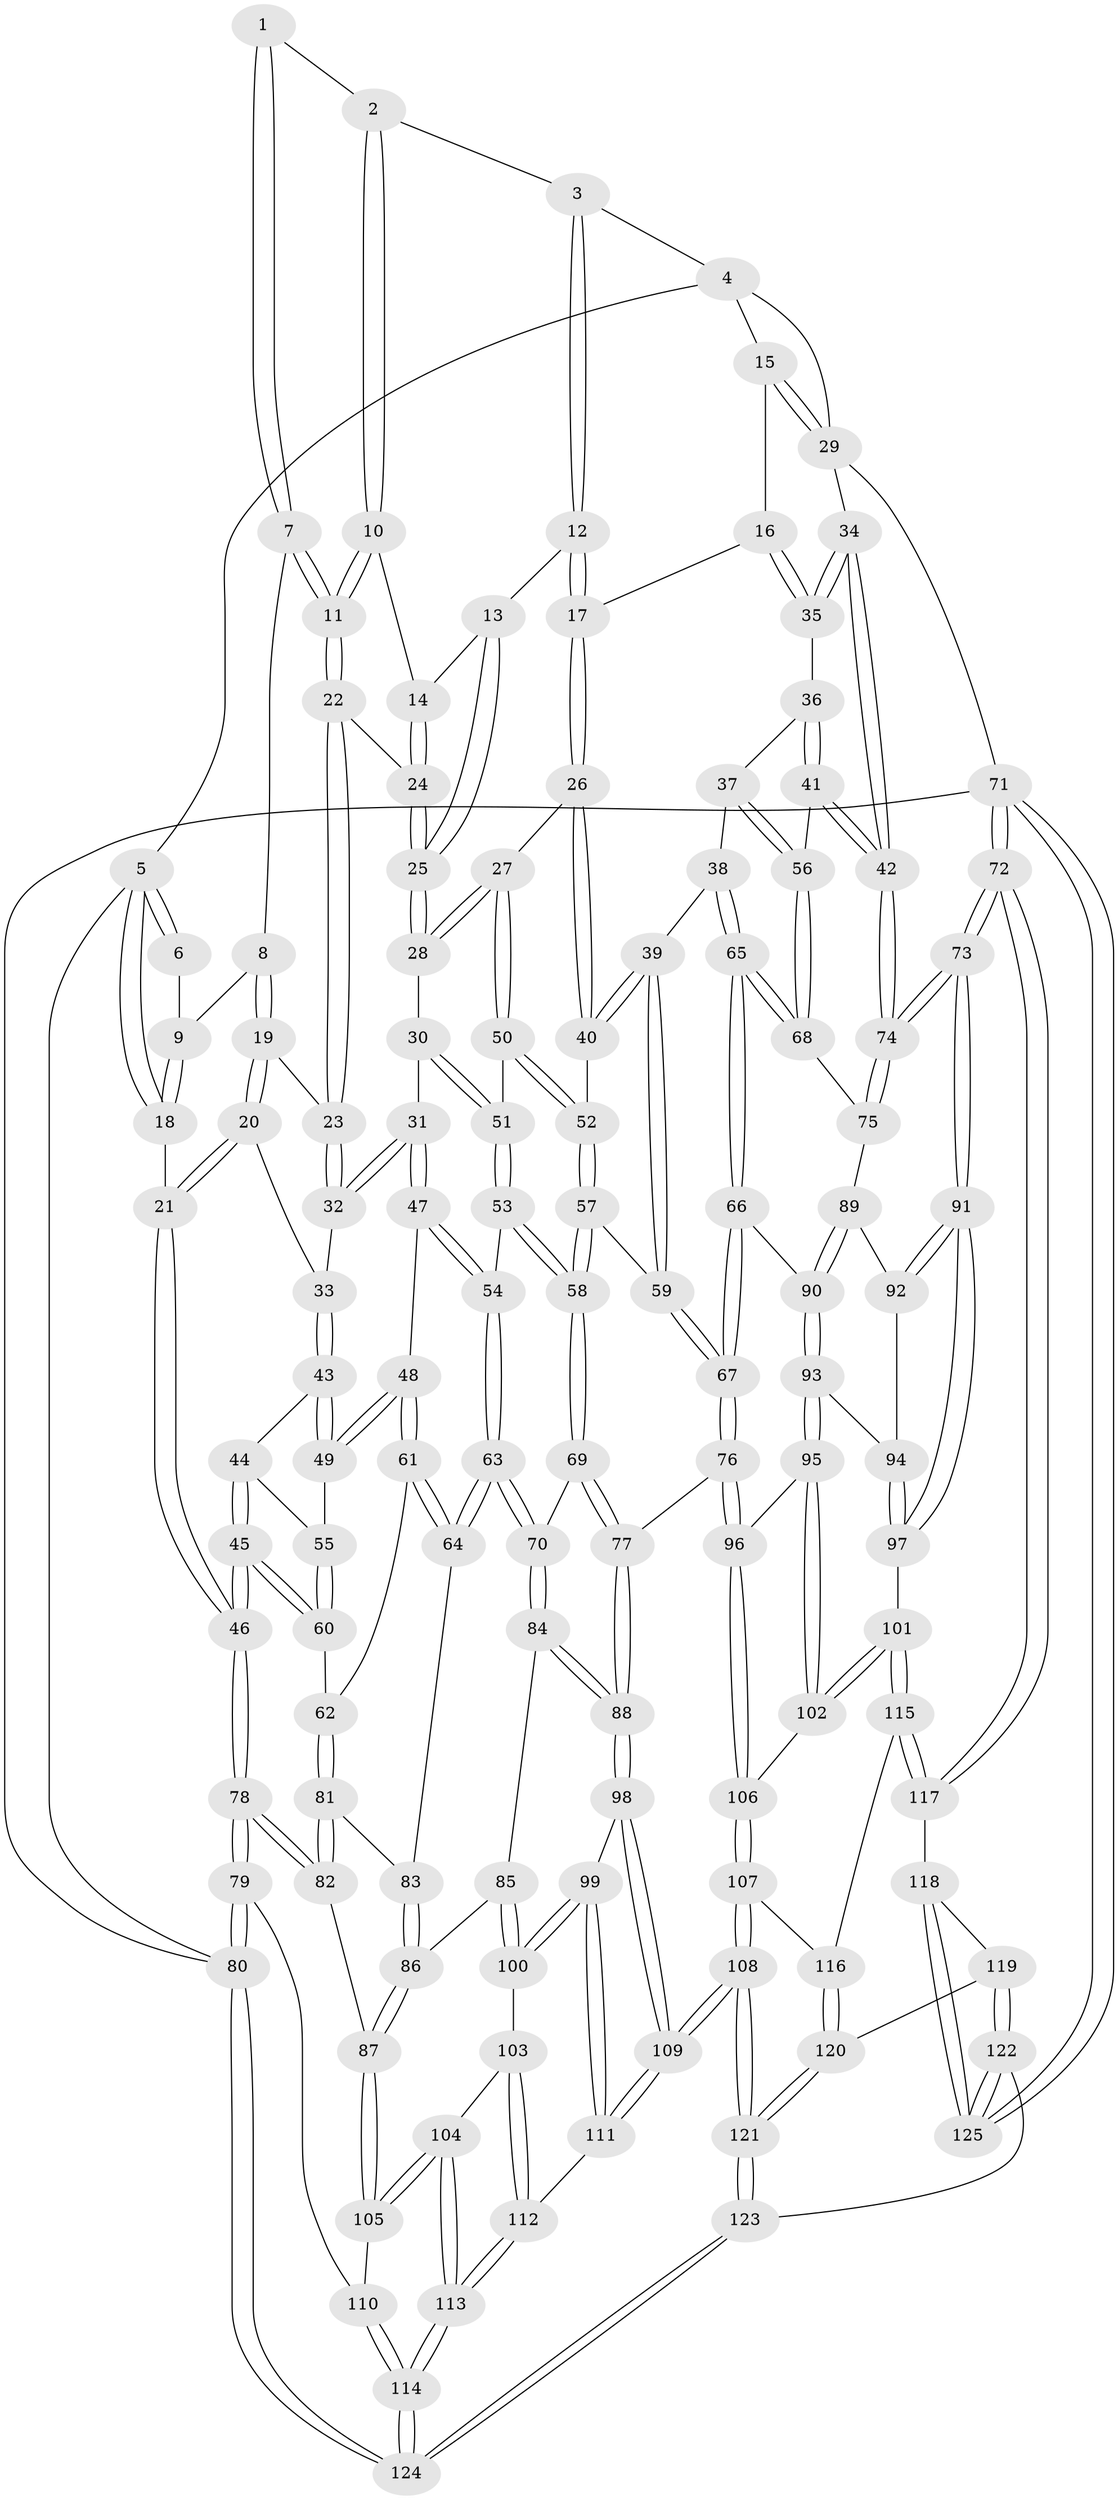 // coarse degree distribution, {3: 0.09195402298850575, 4: 0.367816091954023, 5: 0.4367816091954023, 6: 0.10344827586206896}
// Generated by graph-tools (version 1.1) at 2025/52/02/27/25 19:52:39]
// undirected, 125 vertices, 309 edges
graph export_dot {
graph [start="1"]
  node [color=gray90,style=filled];
  1 [pos="+0.24124629070916892+0"];
  2 [pos="+0.24519895097718447+0"];
  3 [pos="+0.5437624014689554+0"];
  4 [pos="+0.8335681611892508+0"];
  5 [pos="+0+0"];
  6 [pos="+0+0"];
  7 [pos="+0.20439090754814118+0.018790670467844"];
  8 [pos="+0.07726742917332748+0.0735462927080797"];
  9 [pos="+0.07603651868831972+0.07286073131843102"];
  10 [pos="+0.3612699938983059+0.06255759532218576"];
  11 [pos="+0.2204611594180191+0.06696973683858856"];
  12 [pos="+0.5483173689968222+0.05225162043154086"];
  13 [pos="+0.4846063269141415+0.09322761222412422"];
  14 [pos="+0.3800983299646344+0.08113643119965612"];
  15 [pos="+0.8554315253261535+0.07728432049448405"];
  16 [pos="+0.823399631497047+0.13543391773476093"];
  17 [pos="+0.6432223702906054+0.14941062359071033"];
  18 [pos="+0+0.004392036863885884"];
  19 [pos="+0.07861416982002949+0.09475162705202958"];
  20 [pos="+0.06739054677324054+0.2176946284152919"];
  21 [pos="+0+0.21729677151968604"];
  22 [pos="+0.23198503259889008+0.16033885884233395"];
  23 [pos="+0.23152482720807102+0.1611541812449317"];
  24 [pos="+0.2933358438749264+0.1555593786000877"];
  25 [pos="+0.41906306257353393+0.2126022593438704"];
  26 [pos="+0.626465892961325+0.21875920997958734"];
  27 [pos="+0.47058062235121007+0.2992700981007367"];
  28 [pos="+0.419068551193749+0.21276997686085808"];
  29 [pos="+1+0.09995416166741855"];
  30 [pos="+0.2937873979575358+0.30059543590657417"];
  31 [pos="+0.26086883622793366+0.2937332581917859"];
  32 [pos="+0.1999237751703947+0.2271241380152709"];
  33 [pos="+0.12922243955071913+0.2457059376627821"];
  34 [pos="+1+0.24167995819761462"];
  35 [pos="+0.8331197364431877+0.15823460117564228"];
  36 [pos="+0.8373519641661231+0.17405565850414417"];
  37 [pos="+0.7492189211075646+0.3675351427982704"];
  38 [pos="+0.6778541541797619+0.3772057609945045"];
  39 [pos="+0.6742974271135512+0.375832905550578"];
  40 [pos="+0.6655843346844385+0.36637493478375693"];
  41 [pos="+0.9982388901223077+0.38348822208392225"];
  42 [pos="+1+0.41399353414701784"];
  43 [pos="+0.12307732377051016+0.27198005243278406"];
  44 [pos="+0.0843171819630715+0.3389324385073961"];
  45 [pos="+0+0.4786491947717489"];
  46 [pos="+0+0.5091354999477377"];
  47 [pos="+0.22830670978447792+0.416188886019139"];
  48 [pos="+0.20371691250467625+0.42501307140639033"];
  49 [pos="+0.1716507371899434+0.4179344530819408"];
  50 [pos="+0.4615852173252556+0.364810525319643"];
  51 [pos="+0.38180718347675585+0.3781157284496675"];
  52 [pos="+0.4721144801863346+0.3759860090386267"];
  53 [pos="+0.3556728026805996+0.4183159858561051"];
  54 [pos="+0.30030884639821076+0.461893831595709"];
  55 [pos="+0.12148758140775343+0.433218789365021"];
  56 [pos="+0.8753501163523603+0.4294922890552402"];
  57 [pos="+0.4915671766310302+0.46643980643073973"];
  58 [pos="+0.4337359803750018+0.5390924297747459"];
  59 [pos="+0.5738740716301262+0.49937540643024786"];
  60 [pos="+0.11662883590264948+0.43772091031180466"];
  61 [pos="+0.1920044070119123+0.49611624957915135"];
  62 [pos="+0.13705038377861523+0.5368072793908456"];
  63 [pos="+0.3051430879239407+0.5568863286743114"];
  64 [pos="+0.2743887072471862+0.5551058551476961"];
  65 [pos="+0.7342394410542074+0.6008033025011147"];
  66 [pos="+0.732453118919077+0.6044913309044507"];
  67 [pos="+0.6316598164636567+0.6412517887107797"];
  68 [pos="+0.8292921580428535+0.5225452715118728"];
  69 [pos="+0.41591325243462407+0.579902870491376"];
  70 [pos="+0.3260327574036626+0.5803973685902677"];
  71 [pos="+1+1"];
  72 [pos="+1+1"];
  73 [pos="+1+0.8854741271496318"];
  74 [pos="+1+0.549992408874314"];
  75 [pos="+0.9507422506177048+0.6150113498857025"];
  76 [pos="+0.5788418130523354+0.700546821289484"];
  77 [pos="+0.5227960738782641+0.6973470919987191"];
  78 [pos="+0+0.5714746327155855"];
  79 [pos="+0+0.8322349261430743"];
  80 [pos="+0+1"];
  81 [pos="+0.1264425582812967+0.561443810308614"];
  82 [pos="+0.0011497196651314762+0.6269162256752083"];
  83 [pos="+0.18701964969759138+0.5825115904150294"];
  84 [pos="+0.28830951383811226+0.6701277619931169"];
  85 [pos="+0.27691402601787324+0.6748198032757993"];
  86 [pos="+0.21052240478110515+0.6885658460865094"];
  87 [pos="+0.12859050790812437+0.744884190891882"];
  88 [pos="+0.3936374166422508+0.7938575987898931"];
  89 [pos="+0.9273160240628152+0.6373526331755067"];
  90 [pos="+0.7696443827342263+0.6393374386494737"];
  91 [pos="+1+0.8228544486648265"];
  92 [pos="+0.9200903670561794+0.668956003445401"];
  93 [pos="+0.7899529479913057+0.6780549176716179"];
  94 [pos="+0.8942305530267145+0.7094159491525515"];
  95 [pos="+0.8081060985204401+0.8048209332671944"];
  96 [pos="+0.5828133773078157+0.7098461708678301"];
  97 [pos="+0.9116595423168836+0.8059173682026927"];
  98 [pos="+0.3802018997331456+0.8257460320838301"];
  99 [pos="+0.37737411387628417+0.8265684159469087"];
  100 [pos="+0.2604208559388502+0.8051839209248199"];
  101 [pos="+0.826861194136054+0.8319595064843"];
  102 [pos="+0.8133050375128049+0.8152393972958224"];
  103 [pos="+0.21192524639274635+0.8097902710386213"];
  104 [pos="+0.1324132543848385+0.7665189665538579"];
  105 [pos="+0.1322941699476129+0.7663129533589204"];
  106 [pos="+0.6083983741260701+0.8230823435427544"];
  107 [pos="+0.6097017425346846+0.866755406058578"];
  108 [pos="+0.5309165448085237+1"];
  109 [pos="+0.497551899540301+1"];
  110 [pos="+0.03447268828764229+0.828952440536468"];
  111 [pos="+0.2657312086674687+0.9296503129458071"];
  112 [pos="+0.23865390461139988+0.9423512078211328"];
  113 [pos="+0.09522469877166315+1"];
  114 [pos="+0.06196055095807722+1"];
  115 [pos="+0.8198763897864119+0.8539265986156093"];
  116 [pos="+0.7759412144100432+0.889999876909088"];
  117 [pos="+0.8527948452369349+0.9121831458735884"];
  118 [pos="+0.8600014968084778+0.9995417990721264"];
  119 [pos="+0.7788852259052166+0.9632140574951996"];
  120 [pos="+0.7595229423271852+0.9414367050103585"];
  121 [pos="+0.536542134219829+1"];
  122 [pos="+0.8226915763905782+1"];
  123 [pos="+0.5329369431630983+1"];
  124 [pos="+0.00895130209906924+1"];
  125 [pos="+1+1"];
  1 -- 2;
  1 -- 7;
  1 -- 7;
  2 -- 3;
  2 -- 10;
  2 -- 10;
  3 -- 4;
  3 -- 12;
  3 -- 12;
  4 -- 5;
  4 -- 15;
  4 -- 29;
  5 -- 6;
  5 -- 6;
  5 -- 18;
  5 -- 18;
  5 -- 80;
  6 -- 9;
  7 -- 8;
  7 -- 11;
  7 -- 11;
  8 -- 9;
  8 -- 19;
  8 -- 19;
  9 -- 18;
  9 -- 18;
  10 -- 11;
  10 -- 11;
  10 -- 14;
  11 -- 22;
  11 -- 22;
  12 -- 13;
  12 -- 17;
  12 -- 17;
  13 -- 14;
  13 -- 25;
  13 -- 25;
  14 -- 24;
  14 -- 24;
  15 -- 16;
  15 -- 29;
  15 -- 29;
  16 -- 17;
  16 -- 35;
  16 -- 35;
  17 -- 26;
  17 -- 26;
  18 -- 21;
  19 -- 20;
  19 -- 20;
  19 -- 23;
  20 -- 21;
  20 -- 21;
  20 -- 33;
  21 -- 46;
  21 -- 46;
  22 -- 23;
  22 -- 23;
  22 -- 24;
  23 -- 32;
  23 -- 32;
  24 -- 25;
  24 -- 25;
  25 -- 28;
  25 -- 28;
  26 -- 27;
  26 -- 40;
  26 -- 40;
  27 -- 28;
  27 -- 28;
  27 -- 50;
  27 -- 50;
  28 -- 30;
  29 -- 34;
  29 -- 71;
  30 -- 31;
  30 -- 51;
  30 -- 51;
  31 -- 32;
  31 -- 32;
  31 -- 47;
  31 -- 47;
  32 -- 33;
  33 -- 43;
  33 -- 43;
  34 -- 35;
  34 -- 35;
  34 -- 42;
  34 -- 42;
  35 -- 36;
  36 -- 37;
  36 -- 41;
  36 -- 41;
  37 -- 38;
  37 -- 56;
  37 -- 56;
  38 -- 39;
  38 -- 65;
  38 -- 65;
  39 -- 40;
  39 -- 40;
  39 -- 59;
  39 -- 59;
  40 -- 52;
  41 -- 42;
  41 -- 42;
  41 -- 56;
  42 -- 74;
  42 -- 74;
  43 -- 44;
  43 -- 49;
  43 -- 49;
  44 -- 45;
  44 -- 45;
  44 -- 55;
  45 -- 46;
  45 -- 46;
  45 -- 60;
  45 -- 60;
  46 -- 78;
  46 -- 78;
  47 -- 48;
  47 -- 54;
  47 -- 54;
  48 -- 49;
  48 -- 49;
  48 -- 61;
  48 -- 61;
  49 -- 55;
  50 -- 51;
  50 -- 52;
  50 -- 52;
  51 -- 53;
  51 -- 53;
  52 -- 57;
  52 -- 57;
  53 -- 54;
  53 -- 58;
  53 -- 58;
  54 -- 63;
  54 -- 63;
  55 -- 60;
  55 -- 60;
  56 -- 68;
  56 -- 68;
  57 -- 58;
  57 -- 58;
  57 -- 59;
  58 -- 69;
  58 -- 69;
  59 -- 67;
  59 -- 67;
  60 -- 62;
  61 -- 62;
  61 -- 64;
  61 -- 64;
  62 -- 81;
  62 -- 81;
  63 -- 64;
  63 -- 64;
  63 -- 70;
  63 -- 70;
  64 -- 83;
  65 -- 66;
  65 -- 66;
  65 -- 68;
  65 -- 68;
  66 -- 67;
  66 -- 67;
  66 -- 90;
  67 -- 76;
  67 -- 76;
  68 -- 75;
  69 -- 70;
  69 -- 77;
  69 -- 77;
  70 -- 84;
  70 -- 84;
  71 -- 72;
  71 -- 72;
  71 -- 125;
  71 -- 125;
  71 -- 80;
  72 -- 73;
  72 -- 73;
  72 -- 117;
  72 -- 117;
  73 -- 74;
  73 -- 74;
  73 -- 91;
  73 -- 91;
  74 -- 75;
  74 -- 75;
  75 -- 89;
  76 -- 77;
  76 -- 96;
  76 -- 96;
  77 -- 88;
  77 -- 88;
  78 -- 79;
  78 -- 79;
  78 -- 82;
  78 -- 82;
  79 -- 80;
  79 -- 80;
  79 -- 110;
  80 -- 124;
  80 -- 124;
  81 -- 82;
  81 -- 82;
  81 -- 83;
  82 -- 87;
  83 -- 86;
  83 -- 86;
  84 -- 85;
  84 -- 88;
  84 -- 88;
  85 -- 86;
  85 -- 100;
  85 -- 100;
  86 -- 87;
  86 -- 87;
  87 -- 105;
  87 -- 105;
  88 -- 98;
  88 -- 98;
  89 -- 90;
  89 -- 90;
  89 -- 92;
  90 -- 93;
  90 -- 93;
  91 -- 92;
  91 -- 92;
  91 -- 97;
  91 -- 97;
  92 -- 94;
  93 -- 94;
  93 -- 95;
  93 -- 95;
  94 -- 97;
  94 -- 97;
  95 -- 96;
  95 -- 102;
  95 -- 102;
  96 -- 106;
  96 -- 106;
  97 -- 101;
  98 -- 99;
  98 -- 109;
  98 -- 109;
  99 -- 100;
  99 -- 100;
  99 -- 111;
  99 -- 111;
  100 -- 103;
  101 -- 102;
  101 -- 102;
  101 -- 115;
  101 -- 115;
  102 -- 106;
  103 -- 104;
  103 -- 112;
  103 -- 112;
  104 -- 105;
  104 -- 105;
  104 -- 113;
  104 -- 113;
  105 -- 110;
  106 -- 107;
  106 -- 107;
  107 -- 108;
  107 -- 108;
  107 -- 116;
  108 -- 109;
  108 -- 109;
  108 -- 121;
  108 -- 121;
  109 -- 111;
  109 -- 111;
  110 -- 114;
  110 -- 114;
  111 -- 112;
  112 -- 113;
  112 -- 113;
  113 -- 114;
  113 -- 114;
  114 -- 124;
  114 -- 124;
  115 -- 116;
  115 -- 117;
  115 -- 117;
  116 -- 120;
  116 -- 120;
  117 -- 118;
  118 -- 119;
  118 -- 125;
  118 -- 125;
  119 -- 120;
  119 -- 122;
  119 -- 122;
  120 -- 121;
  120 -- 121;
  121 -- 123;
  121 -- 123;
  122 -- 123;
  122 -- 125;
  122 -- 125;
  123 -- 124;
  123 -- 124;
}
